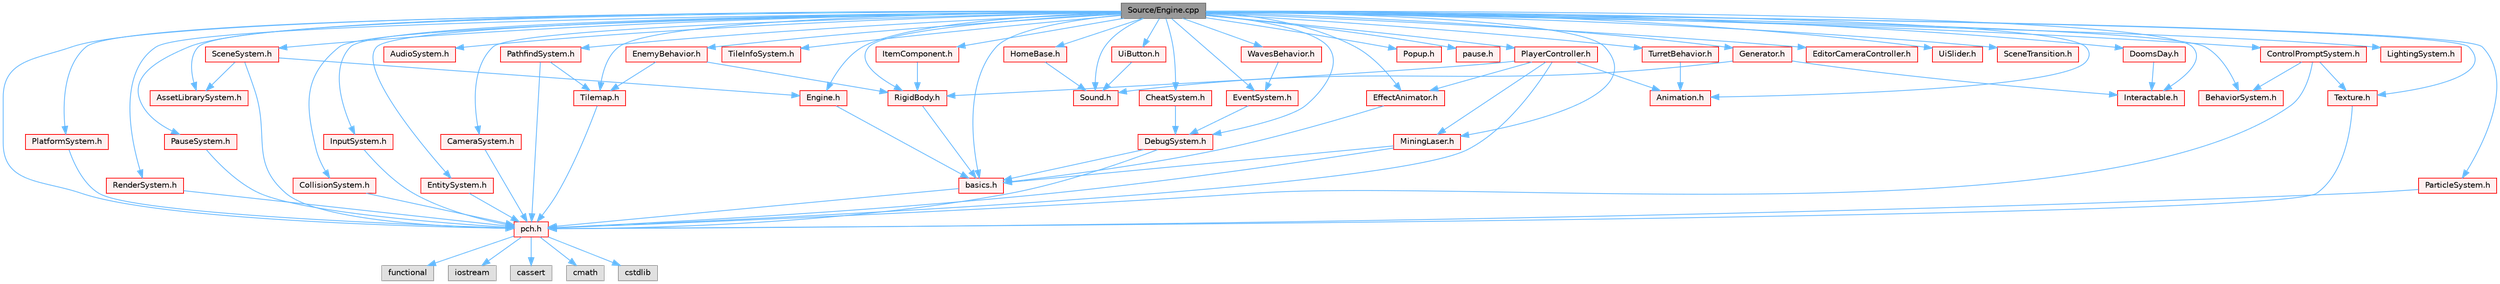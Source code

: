 digraph "Source/Engine.cpp"
{
 // LATEX_PDF_SIZE
  bgcolor="transparent";
  edge [fontname=Helvetica,fontsize=10,labelfontname=Helvetica,labelfontsize=10];
  node [fontname=Helvetica,fontsize=10,shape=box,height=0.2,width=0.4];
  Node1 [id="Node000001",label="Source/Engine.cpp",height=0.2,width=0.4,color="gray40", fillcolor="grey60", style="filled", fontcolor="black",tooltip="Engine class."];
  Node1 -> Node2 [id="edge1_Node000001_Node000002",color="steelblue1",style="solid",tooltip=" "];
  Node2 [id="Node000002",label="pch.h",height=0.2,width=0.4,color="red", fillcolor="#FFF0F0", style="filled",URL="$de/d3a/pch_8h.html",tooltip="This is a precompiled header file."];
  Node2 -> Node3 [id="edge2_Node000002_Node000003",color="steelblue1",style="solid",tooltip=" "];
  Node3 [id="Node000003",label="functional",height=0.2,width=0.4,color="grey60", fillcolor="#E0E0E0", style="filled",tooltip=" "];
  Node2 -> Node4 [id="edge3_Node000002_Node000004",color="steelblue1",style="solid",tooltip=" "];
  Node4 [id="Node000004",label="iostream",height=0.2,width=0.4,color="grey60", fillcolor="#E0E0E0", style="filled",tooltip=" "];
  Node2 -> Node5 [id="edge4_Node000002_Node000005",color="steelblue1",style="solid",tooltip=" "];
  Node5 [id="Node000005",label="cassert",height=0.2,width=0.4,color="grey60", fillcolor="#E0E0E0", style="filled",tooltip=" "];
  Node2 -> Node6 [id="edge5_Node000002_Node000006",color="steelblue1",style="solid",tooltip=" "];
  Node6 [id="Node000006",label="cmath",height=0.2,width=0.4,color="grey60", fillcolor="#E0E0E0", style="filled",tooltip=" "];
  Node2 -> Node7 [id="edge6_Node000002_Node000007",color="steelblue1",style="solid",tooltip=" "];
  Node7 [id="Node000007",label="cstdlib",height=0.2,width=0.4,color="grey60", fillcolor="#E0E0E0", style="filled",tooltip=" "];
  Node1 -> Node37 [id="edge7_Node000001_Node000037",color="steelblue1",style="solid",tooltip=" "];
  Node37 [id="Node000037",label="basics.h",height=0.2,width=0.4,color="red", fillcolor="#FFF0F0", style="filled",URL="$dc/dcc/basics_8h_source.html",tooltip=" "];
  Node37 -> Node2 [id="edge8_Node000037_Node000002",color="steelblue1",style="solid",tooltip=" "];
  Node1 -> Node39 [id="edge9_Node000001_Node000039",color="steelblue1",style="solid",tooltip=" "];
  Node39 [id="Node000039",label="Engine.h",height=0.2,width=0.4,color="red", fillcolor="#FFF0F0", style="filled",URL="$d1/dd4/Engine_8h.html",tooltip="Engine class."];
  Node39 -> Node37 [id="edge10_Node000039_Node000037",color="steelblue1",style="solid",tooltip=" "];
  Node1 -> Node44 [id="edge11_Node000001_Node000044",color="steelblue1",style="solid",tooltip=" "];
  Node44 [id="Node000044",label="PlatformSystem.h",height=0.2,width=0.4,color="red", fillcolor="#FFF0F0", style="filled",URL="$d4/da0/PlatformSystem_8h.html",tooltip="Patform System class: initializes window and graphics (GLFW and GLEW), shuts them down on exit."];
  Node44 -> Node2 [id="edge12_Node000044_Node000002",color="steelblue1",style="solid",tooltip=" "];
  Node1 -> Node50 [id="edge13_Node000001_Node000050",color="steelblue1",style="solid",tooltip=" "];
  Node50 [id="Node000050",label="SceneSystem.h",height=0.2,width=0.4,color="red", fillcolor="#FFF0F0", style="filled",URL="$dc/db6/SceneSystem_8h.html",tooltip="handles the process of resetting and changing scenes"];
  Node50 -> Node2 [id="edge14_Node000050_Node000002",color="steelblue1",style="solid",tooltip=" "];
  Node50 -> Node51 [id="edge15_Node000050_Node000051",color="steelblue1",style="solid",tooltip=" "];
  Node51 [id="Node000051",label="AssetLibrarySystem.h",height=0.2,width=0.4,color="red", fillcolor="#FFF0F0", style="filled",URL="$db/dc7/AssetLibrarySystem_8h.html",tooltip="Asset System."];
  Node50 -> Node39 [id="edge16_Node000050_Node000039",color="steelblue1",style="solid",tooltip=" "];
  Node1 -> Node47 [id="edge17_Node000001_Node000047",color="steelblue1",style="solid",tooltip=" "];
  Node47 [id="Node000047",label="DebugSystem.h",height=0.2,width=0.4,color="red", fillcolor="#FFF0F0", style="filled",URL="$dc/d4f/DebugSystem_8h_source.html",tooltip=" "];
  Node47 -> Node2 [id="edge18_Node000047_Node000002",color="steelblue1",style="solid",tooltip=" "];
  Node47 -> Node37 [id="edge19_Node000047_Node000037",color="steelblue1",style="solid",tooltip=" "];
  Node1 -> Node55 [id="edge20_Node000001_Node000055",color="steelblue1",style="solid",tooltip=" "];
  Node55 [id="Node000055",label="RenderSystem.h",height=0.2,width=0.4,color="red", fillcolor="#FFF0F0", style="filled",URL="$de/d45/RenderSystem_8h.html",tooltip="System responsible for drawing sprites and basic shapes."];
  Node55 -> Node2 [id="edge21_Node000055_Node000002",color="steelblue1",style="solid",tooltip=" "];
  Node1 -> Node57 [id="edge22_Node000001_Node000057",color="steelblue1",style="solid",tooltip=" "];
  Node57 [id="Node000057",label="PauseSystem.h",height=0.2,width=0.4,color="red", fillcolor="#FFF0F0", style="filled",URL="$d3/d13/PauseSystem_8h_source.html",tooltip=" "];
  Node57 -> Node2 [id="edge23_Node000057_Node000002",color="steelblue1",style="solid",tooltip=" "];
  Node1 -> Node58 [id="edge24_Node000001_Node000058",color="steelblue1",style="solid",tooltip=" "];
  Node58 [id="Node000058",label="AudioSystem.h",height=0.2,width=0.4,color="red", fillcolor="#FFF0F0", style="filled",URL="$d1/dce/AudioSystem_8h.html",tooltip="System that implements FMOD and allows the loading and playing of audio."];
  Node1 -> Node60 [id="edge25_Node000001_Node000060",color="steelblue1",style="solid",tooltip=" "];
  Node60 [id="Node000060",label="CollisionSystem.h",height=0.2,width=0.4,color="red", fillcolor="#FFF0F0", style="filled",URL="$d5/d1a/CollisionSystem_8h.html",tooltip="The CollisionSystem is responsible for checking for collisions between Different Colliders."];
  Node60 -> Node2 [id="edge26_Node000060_Node000002",color="steelblue1",style="solid",tooltip=" "];
  Node1 -> Node63 [id="edge27_Node000001_Node000063",color="steelblue1",style="solid",tooltip=" "];
  Node63 [id="Node000063",label="InputSystem.h",height=0.2,width=0.4,color="red", fillcolor="#FFF0F0", style="filled",URL="$d3/df0/InputSystem_8h.html",tooltip="Input system, m_Handles key and mouse inputs."];
  Node63 -> Node2 [id="edge28_Node000063_Node000002",color="steelblue1",style="solid",tooltip=" "];
  Node1 -> Node65 [id="edge29_Node000001_Node000065",color="steelblue1",style="solid",tooltip=" "];
  Node65 [id="Node000065",label="EntitySystem.h",height=0.2,width=0.4,color="red", fillcolor="#FFF0F0", style="filled",URL="$d2/d2a/EntitySystem_8h.html",tooltip="System that manages the storing and handling of Entities."];
  Node65 -> Node2 [id="edge30_Node000065_Node000002",color="steelblue1",style="solid",tooltip=" "];
  Node1 -> Node66 [id="edge31_Node000001_Node000066",color="steelblue1",style="solid",tooltip=" "];
  Node66 [id="Node000066",label="CameraSystem.h",height=0.2,width=0.4,color="red", fillcolor="#FFF0F0", style="filled",URL="$d2/d7a/CameraSystem_8h.html",tooltip="System that handles the camera and coordinate systems / spaces."];
  Node66 -> Node2 [id="edge32_Node000066_Node000002",color="steelblue1",style="solid",tooltip=" "];
  Node1 -> Node69 [id="edge33_Node000001_Node000069",color="steelblue1",style="solid",tooltip=" "];
  Node69 [id="Node000069",label="TileInfoSystem.h",height=0.2,width=0.4,color="red", fillcolor="#FFF0F0", style="filled",URL="$d5/d5b/TileInfoSystem_8h.html",tooltip="System to get info about given tile indices."];
  Node1 -> Node46 [id="edge34_Node000001_Node000046",color="steelblue1",style="solid",tooltip=" "];
  Node46 [id="Node000046",label="EventSystem.h",height=0.2,width=0.4,color="red", fillcolor="#FFF0F0", style="filled",URL="$d8/d3a/EventSystem_8h.html",tooltip="System that handles Events and EventListeners."];
  Node46 -> Node47 [id="edge35_Node000046_Node000047",color="steelblue1",style="solid",tooltip=" "];
  Node1 -> Node51 [id="edge36_Node000001_Node000051",color="steelblue1",style="solid",tooltip=" "];
  Node1 -> Node72 [id="edge37_Node000001_Node000072",color="steelblue1",style="solid",tooltip=" "];
  Node72 [id="Node000072",label="Sound.h",height=0.2,width=0.4,color="red", fillcolor="#FFF0F0", style="filled",URL="$d6/dca/Sound_8h.html",tooltip="Wrapper class for FMOD sounds."];
  Node1 -> Node73 [id="edge38_Node000001_Node000073",color="steelblue1",style="solid",tooltip=" "];
  Node73 [id="Node000073",label="Texture.h",height=0.2,width=0.4,color="red", fillcolor="#FFF0F0", style="filled",URL="$d9/dbf/Texture_8h.html",tooltip="Header for the OpenGL texture wrapper."];
  Node73 -> Node2 [id="edge39_Node000073_Node000002",color="steelblue1",style="solid",tooltip=" "];
  Node1 -> Node75 [id="edge40_Node000001_Node000075",color="steelblue1",style="solid",tooltip=" "];
  Node75 [id="Node000075",label="BehaviorSystem.h",height=0.2,width=0.4,color="red", fillcolor="#FFF0F0", style="filled",URL="$db/d32/BehaviorSystem_8h.html",tooltip="System that keeps track of and updates a specific kind of Behavior."];
  Node1 -> Node79 [id="edge41_Node000001_Node000079",color="steelblue1",style="solid",tooltip=" "];
  Node79 [id="Node000079",label="UiButton.h",height=0.2,width=0.4,color="red", fillcolor="#FFF0F0", style="filled",URL="$db/d83/UiButton_8h.html",tooltip="Ui Button that sends an event when clicked."];
  Node79 -> Node72 [id="edge42_Node000079_Node000072",color="steelblue1",style="solid",tooltip=" "];
  Node1 -> Node87 [id="edge43_Node000001_Node000087",color="steelblue1",style="solid",tooltip=" "];
  Node87 [id="Node000087",label="EnemyBehavior.h",height=0.2,width=0.4,color="red", fillcolor="#FFF0F0", style="filled",URL="$d6/dc9/EnemyBehavior_8h_source.html",tooltip=" "];
  Node87 -> Node85 [id="edge44_Node000087_Node000085",color="steelblue1",style="solid",tooltip=" "];
  Node85 [id="Node000085",label="RigidBody.h",height=0.2,width=0.4,color="red", fillcolor="#FFF0F0", style="filled",URL="$dc/da0/RigidBody_8h_source.html",tooltip=" "];
  Node85 -> Node37 [id="edge45_Node000085_Node000037",color="steelblue1",style="solid",tooltip=" "];
  Node87 -> Node90 [id="edge46_Node000087_Node000090",color="steelblue1",style="solid",tooltip=" "];
  Node90 [id="Node000090",label="Tilemap.h",height=0.2,width=0.4,color="red", fillcolor="#FFF0F0", style="filled",URL="$d8/d44/Tilemap_8h.html",tooltip="Tilemap component - loads and manages a tilemap array."];
  Node90 -> Node2 [id="edge47_Node000090_Node000002",color="steelblue1",style="solid",tooltip=" "];
  Node1 -> Node85 [id="edge48_Node000001_Node000085",color="steelblue1",style="solid",tooltip=" "];
  Node1 -> Node92 [id="edge49_Node000001_Node000092",color="steelblue1",style="solid",tooltip=" "];
  Node92 [id="Node000092",label="PlayerController.h",height=0.2,width=0.4,color="red", fillcolor="#FFF0F0", style="filled",URL="$db/db4/PlayerController_8h.html",tooltip="PlayerController Behaviour Class."];
  Node92 -> Node2 [id="edge50_Node000092_Node000002",color="steelblue1",style="solid",tooltip=" "];
  Node92 -> Node85 [id="edge51_Node000092_Node000085",color="steelblue1",style="solid",tooltip=" "];
  Node92 -> Node93 [id="edge52_Node000092_Node000093",color="steelblue1",style="solid",tooltip=" "];
  Node93 [id="Node000093",label="Animation.h",height=0.2,width=0.4,color="red", fillcolor="#FFF0F0", style="filled",URL="$d2/d76/Animation_8h.html",tooltip="animation component class"];
  Node92 -> Node98 [id="edge53_Node000092_Node000098",color="steelblue1",style="solid",tooltip=" "];
  Node98 [id="Node000098",label="EffectAnimator.h",height=0.2,width=0.4,color="red", fillcolor="#FFF0F0", style="filled",URL="$db/d11/EffectAnimator_8h.html",tooltip="Component that animates a Transform's matrix."];
  Node98 -> Node37 [id="edge54_Node000098_Node000037",color="steelblue1",style="solid",tooltip=" "];
  Node92 -> Node103 [id="edge55_Node000092_Node000103",color="steelblue1",style="solid",tooltip=" "];
  Node103 [id="Node000103",label="MiningLaser.h",height=0.2,width=0.4,color="red", fillcolor="#FFF0F0", style="filled",URL="$da/d13/MiningLaser_8h.html",tooltip="Digging laser controllable by an entity."];
  Node103 -> Node2 [id="edge56_Node000103_Node000002",color="steelblue1",style="solid",tooltip=" "];
  Node103 -> Node37 [id="edge57_Node000103_Node000037",color="steelblue1",style="solid",tooltip=" "];
  Node1 -> Node107 [id="edge58_Node000001_Node000107",color="steelblue1",style="solid",tooltip=" "];
  Node107 [id="Node000107",label="Popup.h",height=0.2,width=0.4,color="red", fillcolor="#FFF0F0", style="filled",URL="$d2/d4b/Popup_8h.html",tooltip="A popup is a behavior that will show a popup when a button is pressed."];
  Node1 -> Node108 [id="edge59_Node000001_Node000108",color="steelblue1",style="solid",tooltip=" "];
  Node108 [id="Node000108",label="pause.h",height=0.2,width=0.4,color="red", fillcolor="#FFF0F0", style="filled",URL="$d6/d82/pause_8h.html",tooltip="component that pauses the game"];
  Node1 -> Node110 [id="edge60_Node000001_Node000110",color="steelblue1",style="solid",tooltip=" "];
  Node110 [id="Node000110",label="TurretBehavior.h",height=0.2,width=0.4,color="red", fillcolor="#FFF0F0", style="filled",URL="$dc/df7/TurretBehavior_8h_source.html",tooltip=" "];
  Node110 -> Node93 [id="edge61_Node000110_Node000093",color="steelblue1",style="solid",tooltip=" "];
  Node1 -> Node98 [id="edge62_Node000001_Node000098",color="steelblue1",style="solid",tooltip=" "];
  Node1 -> Node111 [id="edge63_Node000001_Node000111",color="steelblue1",style="solid",tooltip=" "];
  Node111 [id="Node000111",label="WavesBehavior.h",height=0.2,width=0.4,color="red", fillcolor="#FFF0F0", style="filled",URL="$d0/d4d/WavesBehavior_8h_source.html",tooltip=" "];
  Node111 -> Node46 [id="edge64_Node000111_Node000046",color="steelblue1",style="solid",tooltip=" "];
  Node1 -> Node93 [id="edge65_Node000001_Node000093",color="steelblue1",style="solid",tooltip=" "];
  Node1 -> Node90 [id="edge66_Node000001_Node000090",color="steelblue1",style="solid",tooltip=" "];
  Node1 -> Node112 [id="edge67_Node000001_Node000112",color="steelblue1",style="solid",tooltip=" "];
  Node112 [id="Node000112",label="Generator.h",height=0.2,width=0.4,color="red", fillcolor="#FFF0F0", style="filled",URL="$d9/d12/Generator_8h_source.html",tooltip=" "];
  Node112 -> Node118 [id="edge68_Node000112_Node000118",color="steelblue1",style="solid",tooltip=" "];
  Node118 [id="Node000118",label="Interactable.h",height=0.2,width=0.4,color="red", fillcolor="#FFF0F0", style="filled",URL="$d6/dc1/Interactable_8h.html",tooltip="Component which can be interacted with by pressing a button when nearby."];
  Node112 -> Node72 [id="edge69_Node000112_Node000072",color="steelblue1",style="solid",tooltip=" "];
  Node1 -> Node119 [id="edge70_Node000001_Node000119",color="steelblue1",style="solid",tooltip=" "];
  Node119 [id="Node000119",label="EditorCameraController.h",height=0.2,width=0.4,color="red", fillcolor="#FFF0F0", style="filled",URL="$df/d74/EditorCameraController_8h.html",tooltip="controls the camera while in the editor"];
  Node1 -> Node120 [id="edge71_Node000001_Node000120",color="steelblue1",style="solid",tooltip=" "];
  Node120 [id="Node000120",label="UiSlider.h",height=0.2,width=0.4,color="red", fillcolor="#FFF0F0", style="filled",URL="$de/dad/UiSlider_8h.html",tooltip="Ui Slider component."];
  Node1 -> Node118 [id="edge72_Node000001_Node000118",color="steelblue1",style="solid",tooltip=" "];
  Node1 -> Node121 [id="edge73_Node000001_Node000121",color="steelblue1",style="solid",tooltip=" "];
  Node121 [id="Node000121",label="SceneTransition.h",height=0.2,width=0.4,color="red", fillcolor="#FFF0F0", style="filled",URL="$d4/d84/SceneTransition_8h.html",tooltip="fades a texture out and in when transitioning between scenes"];
  Node1 -> Node122 [id="edge74_Node000001_Node000122",color="steelblue1",style="solid",tooltip=" "];
  Node122 [id="Node000122",label="DoomsDay.h",height=0.2,width=0.4,color="red", fillcolor="#FFF0F0", style="filled",URL="$de/d36/DoomsDay_8h_source.html",tooltip=" "];
  Node122 -> Node118 [id="edge75_Node000122_Node000118",color="steelblue1",style="solid",tooltip=" "];
  Node1 -> Node103 [id="edge76_Node000001_Node000103",color="steelblue1",style="solid",tooltip=" "];
  Node1 -> Node123 [id="edge77_Node000001_Node000123",color="steelblue1",style="solid",tooltip=" "];
  Node123 [id="Node000123",label="ItemComponent.h",height=0.2,width=0.4,color="red", fillcolor="#FFF0F0", style="filled",URL="$d0/d5d/ItemComponent_8h.html",tooltip="Item in the world that can be picked up."];
  Node123 -> Node85 [id="edge78_Node000123_Node000085",color="steelblue1",style="solid",tooltip=" "];
  Node1 -> Node124 [id="edge79_Node000001_Node000124",color="steelblue1",style="solid",tooltip=" "];
  Node124 [id="Node000124",label="HomeBase.h",height=0.2,width=0.4,color="red", fillcolor="#FFF0F0", style="filled",URL="$d9/d7c/HomeBase_8h_source.html",tooltip=" "];
  Node124 -> Node72 [id="edge80_Node000124_Node000072",color="steelblue1",style="solid",tooltip=" "];
  Node1 -> Node114 [id="edge81_Node000001_Node000114",color="steelblue1",style="solid",tooltip=" "];
  Node114 [id="Node000114",label="ParticleSystem.h",height=0.2,width=0.4,color="red", fillcolor="#FFF0F0", style="filled",URL="$d7/d33/ParticleSystem_8h.html",tooltip="System in charge of managing compute shader and emitters."];
  Node114 -> Node2 [id="edge82_Node000114_Node000002",color="steelblue1",style="solid",tooltip=" "];
  Node1 -> Node125 [id="edge83_Node000001_Node000125",color="steelblue1",style="solid",tooltip=" "];
  Node125 [id="Node000125",label="CheatSystem.h",height=0.2,width=0.4,color="red", fillcolor="#FFF0F0", style="filled",URL="$d0/dee/CheatSystem_8h.html",tooltip="CheatSystem Class Declaration."];
  Node125 -> Node47 [id="edge84_Node000125_Node000047",color="steelblue1",style="solid",tooltip=" "];
  Node1 -> Node126 [id="edge85_Node000001_Node000126",color="steelblue1",style="solid",tooltip=" "];
  Node126 [id="Node000126",label="LightingSystem.h",height=0.2,width=0.4,color="red", fillcolor="#FFF0F0", style="filled",URL="$d4/dbd/LightingSystem_8h.html",tooltip="Lighting system interface."];
  Node1 -> Node127 [id="edge86_Node000001_Node000127",color="steelblue1",style="solid",tooltip=" "];
  Node127 [id="Node000127",label="PathfindSystem.h",height=0.2,width=0.4,color="red", fillcolor="#FFF0F0", style="filled",URL="$d2/d4b/PathfindSystem_8h.html",tooltip="System in charge of pathfinding. Keeps track of targets, runs the flowfield algorithm."];
  Node127 -> Node2 [id="edge87_Node000127_Node000002",color="steelblue1",style="solid",tooltip=" "];
  Node127 -> Node90 [id="edge88_Node000127_Node000090",color="steelblue1",style="solid",tooltip=" "];
  Node1 -> Node128 [id="edge89_Node000001_Node000128",color="steelblue1",style="solid",tooltip=" "];
  Node128 [id="Node000128",label="ControlPromptSystem.h",height=0.2,width=0.4,color="red", fillcolor="#FFF0F0", style="filled",URL="$d5/db3/ControlPromptSystem_8h.html",tooltip="System that displays ControlPrompts from Actions."];
  Node128 -> Node2 [id="edge90_Node000128_Node000002",color="steelblue1",style="solid",tooltip=" "];
  Node128 -> Node75 [id="edge91_Node000128_Node000075",color="steelblue1",style="solid",tooltip=" "];
  Node128 -> Node73 [id="edge92_Node000128_Node000073",color="steelblue1",style="solid",tooltip=" "];
}
